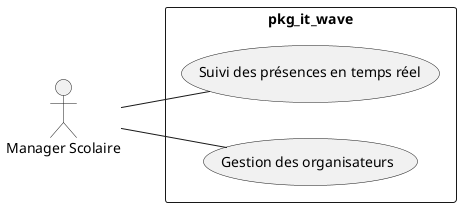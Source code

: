 @startuml

left to right direction


actor "Manager Scolaire" as Manager
rectangle pkg_it_wave {

  usecase "Suivi des présences en temps réel" as uc1
  usecase "Gestion des organisateurs" as uc6



}

Manager -- uc1
Manager -- uc6




@enduml